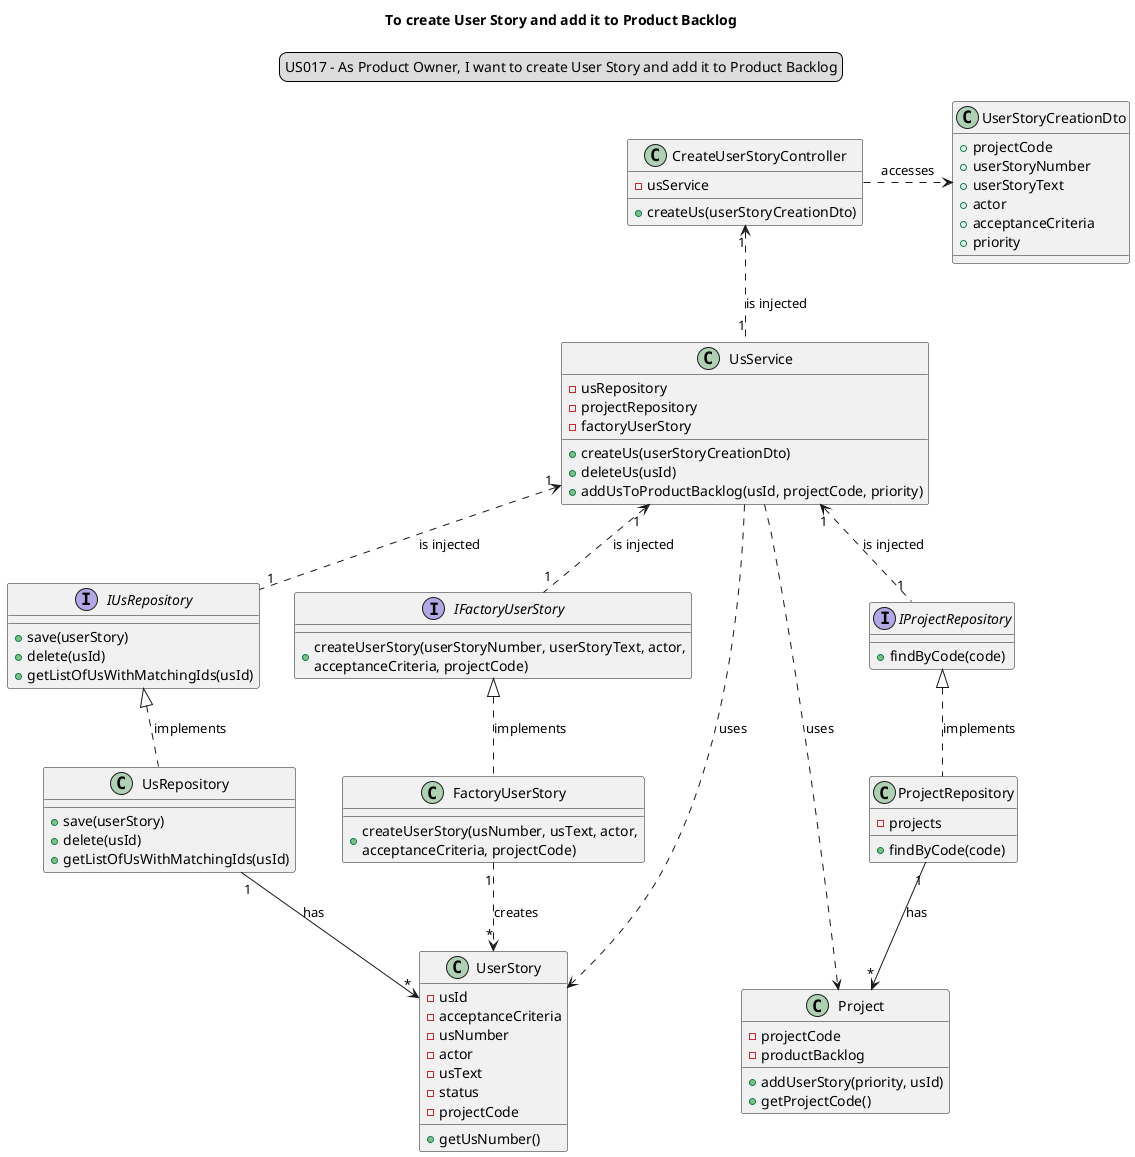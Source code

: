 @startuml
'https://plantuml.com/sequence-diagram
legend top
US017 - As Product Owner, I want to create User Story and add it to Product Backlog
end legend
skinparam sequenceMessageAlign center
title To create User Story and add it to Product Backlog


class "CreateUserStoryController" {
-usService
+createUs(userStoryCreationDto)
}

class "UserStoryCreationDto"{
+projectCode
+userStoryNumber
+userStoryText
+actor
+acceptanceCriteria
+priority
}

class "UsService" {
-usRepository
-projectRepository
-factoryUserStory
+createUs(userStoryCreationDto)
+deleteUs(usId)
+addUsToProductBacklog(usId, projectCode, priority)
}

interface "IFactoryUserStory" {
+createUserStory(userStoryNumber, userStoryText, actor,\nacceptanceCriteria, projectCode)
}

class "FactoryUserStory"{
+createUserStory(usNumber, usText, actor,\nacceptanceCriteria, projectCode)
}

interface "IProjectRepository"{
+findByCode(code)
}

class "ProjectRepository"{
-projects
+findByCode(code)
}

interface "IUsRepository"{
+save(userStory)
+delete(usId)
+getListOfUsWithMatchingIds(usId)
}

class "UsRepository"{
+save(userStory)
+delete(usId)
+getListOfUsWithMatchingIds(usId)
}

class "Project"{
-projectCode
-productBacklog
+addUserStory(priority, usId)
+getProjectCode()
}

class "UserStory"{
- usId
- acceptanceCriteria
- usNumber
- actor
- usText
- status
- projectCode
+ getUsNumber()
}


"CreateUserStoryController" .> "UserStoryCreationDto": accesses
"CreateUserStoryController" "1"<.."1" "UsService": is injected

"UsService" "1" <.. "1" "IFactoryUserStory": is injected
"IFactoryUserStory" <|.. "FactoryUserStory": implements
"FactoryUserStory" "1"..>"*" "UserStory": creates


"UsService" "1" <.. "1" "IProjectRepository": is injected
"IProjectRepository" <|.. "ProjectRepository": implements
"ProjectRepository" "1"-->"*" "Project": has

"UsService" "1" <.. "1" "IUsRepository": is injected
"IUsRepository" <|.. "UsRepository": implements
"UsRepository" "1"-->"*" "UserStory": has

"UsService" ..> "UserStory": uses
"UsService" ..> "Project": uses

@enduml